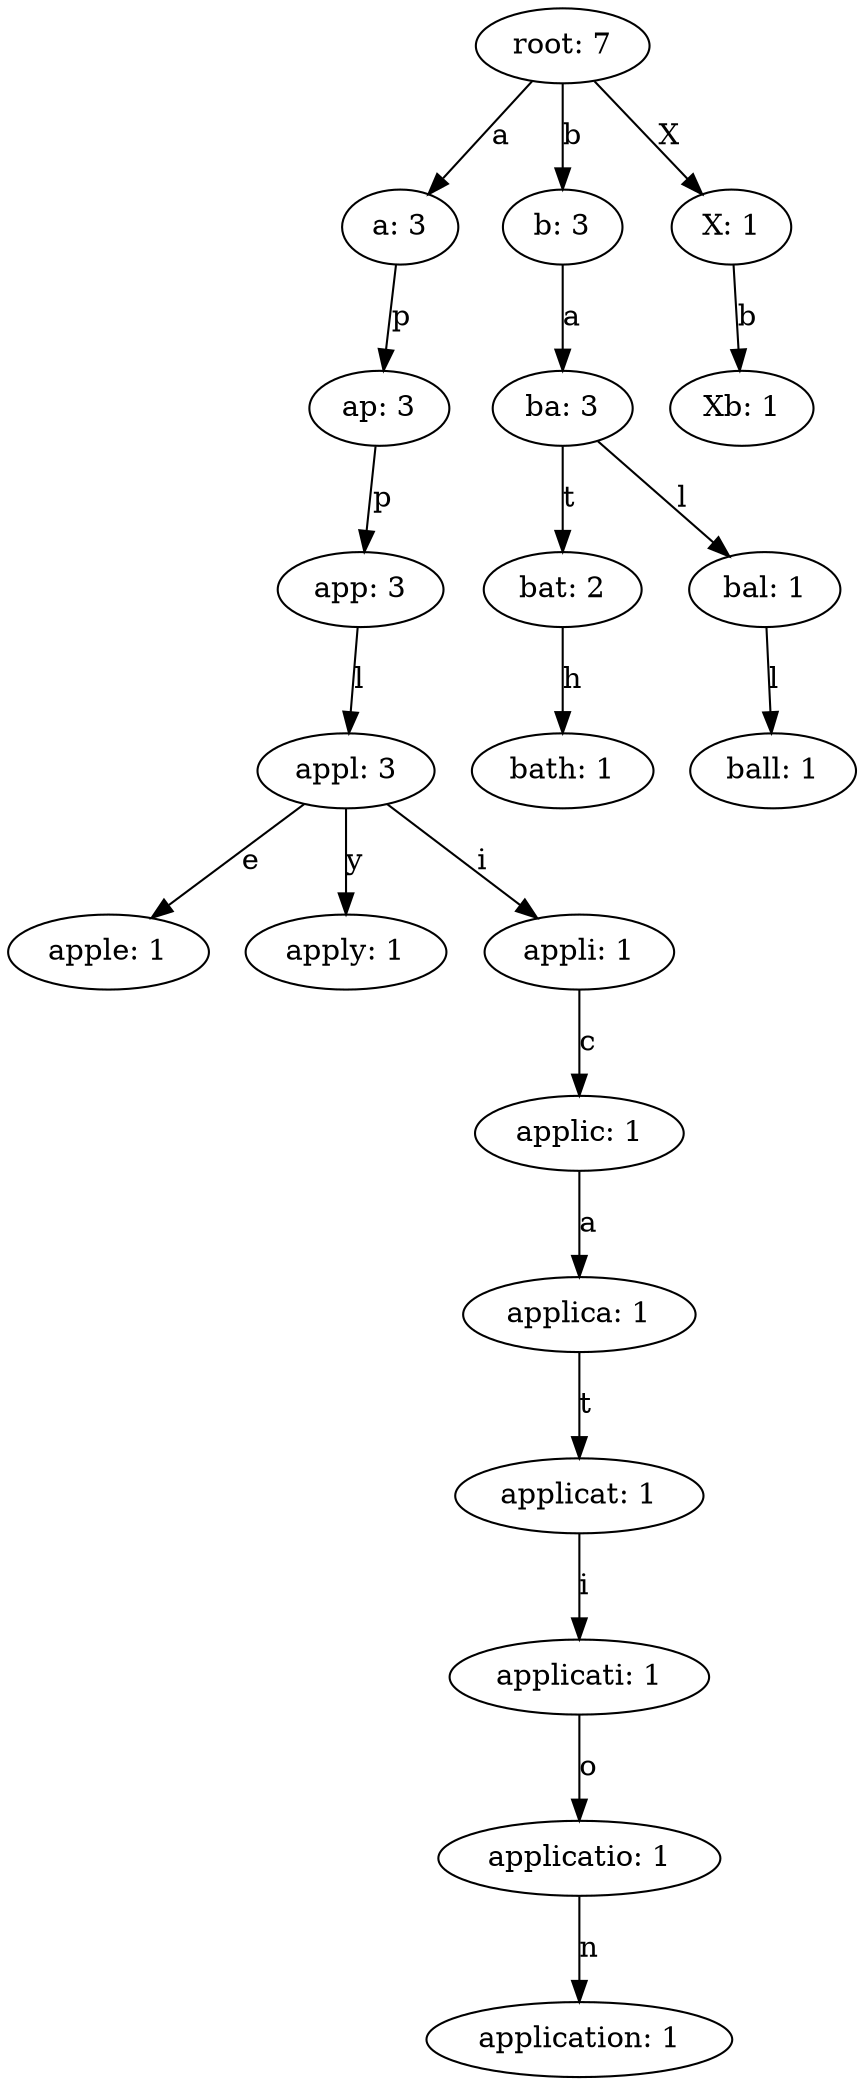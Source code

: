digraph {
    0 [ label = "root: 7" ]
    1 [ label = "a: 3" ]
    2 [ label = "ap: 3" ]
    3 [ label = "app: 3" ]
    4 [ label = "appl: 3" ]
    5 [ label = "apple: 1" ]
    6 [ label = "apply: 1" ]
    7 [ label = "appli: 1" ]
    8 [ label = "applic: 1" ]
    9 [ label = "applica: 1" ]
    10 [ label = "applicat: 1" ]
    11 [ label = "applicati: 1" ]
    12 [ label = "applicatio: 1" ]
    13 [ label = "application: 1" ]
    14 [ label = "b: 3" ]
    15 [ label = "ba: 3" ]
    16 [ label = "bat: 2" ]
    17 [ label = "bath: 1" ]
    18 [ label = "bal: 1" ]
    19 [ label = "ball: 1" ]
    20 [ label = "X: 1" ]
    21 [ label = "Xb: 1" ]
    0 -> 1 [ label = "a" ]
    1 -> 2 [ label = "p" ]
    2 -> 3 [ label = "p" ]
    3 -> 4 [ label = "l" ]
    4 -> 5 [ label = "e" ]
    4 -> 6 [ label = "y" ]
    4 -> 7 [ label = "i" ]
    7 -> 8 [ label = "c" ]
    8 -> 9 [ label = "a" ]
    9 -> 10 [ label = "t" ]
    10 -> 11 [ label = "i" ]
    11 -> 12 [ label = "o" ]
    12 -> 13 [ label = "n" ]
    0 -> 14 [ label = "b" ]
    14 -> 15 [ label = "a" ]
    15 -> 16 [ label = "t" ]
    16 -> 17 [ label = "h" ]
    15 -> 18 [ label = "l" ]
    18 -> 19 [ label = "l" ]
    0 -> 20 [ label = "X" ]
    20 -> 21 [ label = "b" ]
}
